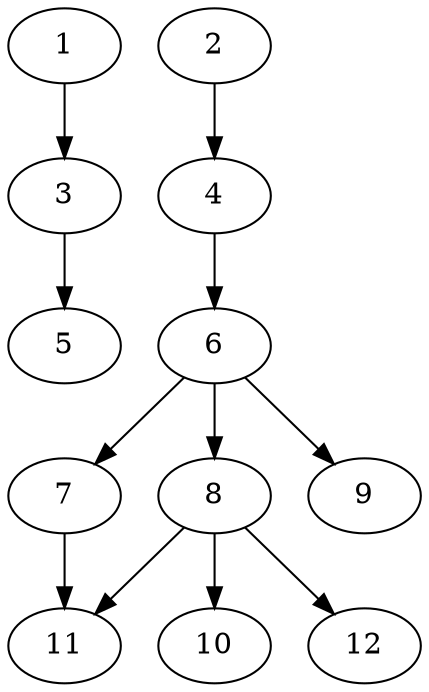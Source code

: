 // DAG (tier=1-easy, mode=compute, n=12, ccr=0.284, fat=0.488, density=0.382, regular=0.666, jump=0.023, mindata=262144, maxdata=2097152)
// DAG automatically generated by daggen at Sun Aug 24 16:33:32 2025
// /home/ermia/Project/Environments/daggen/bin/daggen --dot --ccr 0.284 --fat 0.488 --regular 0.666 --density 0.382 --jump 0.023 --mindata 262144 --maxdata 2097152 -n 12 
digraph G {
  1 [size="46432409326977024", alpha="0.15", expect_size="23216204663488512"]
  1 -> 3 [size ="1033484894208"]
  2 [size="3212860079371976704", alpha="0.12", expect_size="1606430039685988352"]
  2 -> 4 [size ="17418785128448"]
  3 [size="150115185145180", alpha="0.20", expect_size="75057592572590"]
  3 -> 5 [size ="15220365852672"]
  4 [size="261188074761207", alpha="0.06", expect_size="130594037380603"]
  4 -> 6 [size ="11268257742848"]
  5 [size="362015852712689664", alpha="0.16", expect_size="181007926356344832"]
  6 [size="761331754773450", alpha="0.11", expect_size="380665877386725"]
  6 -> 7 [size ="12342737764352"]
  6 -> 8 [size ="12342737764352"]
  6 -> 9 [size ="12342737764352"]
  7 [size="899355715681106", alpha="0.03", expect_size="449677857840553"]
  7 -> 11 [size ="26727992524800"]
  8 [size="59634038284517784", alpha="0.20", expect_size="29817019142258892"]
  8 -> 10 [size ="30666603364352"]
  8 -> 11 [size ="30666603364352"]
  8 -> 12 [size ="30666603364352"]
  9 [size="5276558147283977", alpha="0.20", expect_size="2638279073641988"]
  10 [size="2117869648870552", alpha="0.15", expect_size="1058934824435276"]
  11 [size="316683774967816", alpha="0.18", expect_size="158341887483908"]
  12 [size="1124343187504901", alpha="0.03", expect_size="562171593752450"]
}